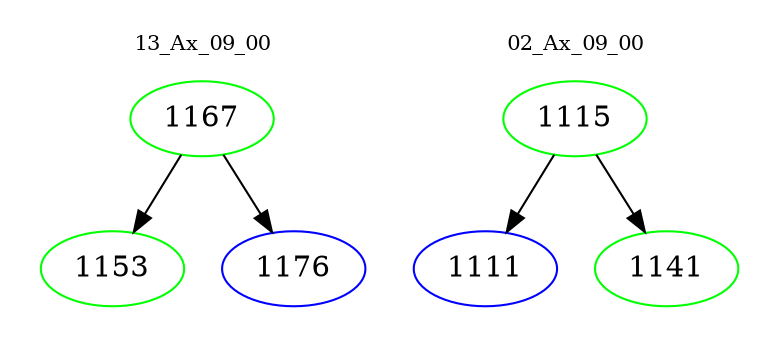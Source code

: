 digraph{
subgraph cluster_0 {
color = white
label = "13_Ax_09_00";
fontsize=10;
T0_1167 [label="1167", color="green"]
T0_1167 -> T0_1153 [color="black"]
T0_1153 [label="1153", color="green"]
T0_1167 -> T0_1176 [color="black"]
T0_1176 [label="1176", color="blue"]
}
subgraph cluster_1 {
color = white
label = "02_Ax_09_00";
fontsize=10;
T1_1115 [label="1115", color="green"]
T1_1115 -> T1_1111 [color="black"]
T1_1111 [label="1111", color="blue"]
T1_1115 -> T1_1141 [color="black"]
T1_1141 [label="1141", color="green"]
}
}
